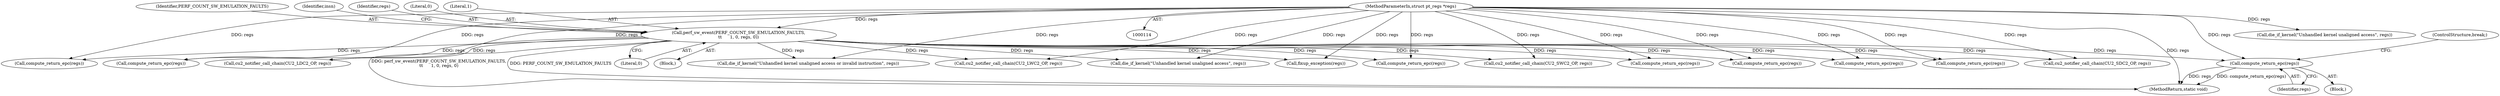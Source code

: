 digraph "0_linux_a8b0ca17b80e92faab46ee7179ba9e99ccb61233_12@pointer" {
"1000355" [label="(Call,compute_return_epc(regs))"];
"1000122" [label="(Call,perf_sw_event(PERF_COUNT_SW_EMULATION_FAULTS,\n\t\t      1, 0, regs, 0))"];
"1000115" [label="(MethodParameterIn,struct pt_regs *regs)"];
"1000391" [label="(Call,fixup_exception(regs))"];
"1000167" [label="(Call,compute_return_epc(regs))"];
"1000127" [label="(Literal,0)"];
"1000402" [label="(Call,die_if_kernel(\"Unhandled kernel unaligned access\", regs))"];
"1000123" [label="(Identifier,PERF_COUNT_SW_EMULATION_FAULTS)"];
"1000355" [label="(Call,compute_return_epc(regs))"];
"1000130" [label="(Identifier,insn)"];
"1000126" [label="(Identifier,regs)"];
"1000192" [label="(Call,compute_return_epc(regs))"];
"1000375" [label="(Call,cu2_notifier_call_chain(CU2_SWC2_OP, regs))"];
"1000356" [label="(Identifier,regs)"];
"1000416" [label="(MethodReturn,static void)"];
"1000305" [label="(Call,compute_return_epc(regs))"];
"1000125" [label="(Literal,0)"];
"1000410" [label="(Call,die_if_kernel(\"Unhandled kernel unaligned access or invalid instruction\", regs))"];
"1000242" [label="(Call,compute_return_epc(regs))"];
"1000139" [label="(Block,)"];
"1000357" [label="(ControlStructure,break;)"];
"1000124" [label="(Literal,1)"];
"1000370" [label="(Call,cu2_notifier_call_chain(CU2_LDC2_OP, regs))"];
"1000217" [label="(Call,compute_return_epc(regs))"];
"1000115" [label="(MethodParameterIn,struct pt_regs *regs)"];
"1000380" [label="(Call,cu2_notifier_call_chain(CU2_SDC2_OP, regs))"];
"1000394" [label="(Call,die_if_kernel(\"Unhandled kernel unaligned access\", regs))"];
"1000122" [label="(Call,perf_sw_event(PERF_COUNT_SW_EMULATION_FAULTS,\n\t\t      1, 0, regs, 0))"];
"1000268" [label="(Call,compute_return_epc(regs))"];
"1000330" [label="(Call,compute_return_epc(regs))"];
"1000118" [label="(Block,)"];
"1000365" [label="(Call,cu2_notifier_call_chain(CU2_LWC2_OP, regs))"];
"1000355" -> "1000139"  [label="AST: "];
"1000355" -> "1000356"  [label="CFG: "];
"1000356" -> "1000355"  [label="AST: "];
"1000357" -> "1000355"  [label="CFG: "];
"1000355" -> "1000416"  [label="DDG: regs"];
"1000355" -> "1000416"  [label="DDG: compute_return_epc(regs)"];
"1000122" -> "1000355"  [label="DDG: regs"];
"1000115" -> "1000355"  [label="DDG: regs"];
"1000122" -> "1000118"  [label="AST: "];
"1000122" -> "1000127"  [label="CFG: "];
"1000123" -> "1000122"  [label="AST: "];
"1000124" -> "1000122"  [label="AST: "];
"1000125" -> "1000122"  [label="AST: "];
"1000126" -> "1000122"  [label="AST: "];
"1000127" -> "1000122"  [label="AST: "];
"1000130" -> "1000122"  [label="CFG: "];
"1000122" -> "1000416"  [label="DDG: PERF_COUNT_SW_EMULATION_FAULTS"];
"1000122" -> "1000416"  [label="DDG: perf_sw_event(PERF_COUNT_SW_EMULATION_FAULTS,\n\t\t      1, 0, regs, 0)"];
"1000115" -> "1000122"  [label="DDG: regs"];
"1000122" -> "1000167"  [label="DDG: regs"];
"1000122" -> "1000192"  [label="DDG: regs"];
"1000122" -> "1000217"  [label="DDG: regs"];
"1000122" -> "1000242"  [label="DDG: regs"];
"1000122" -> "1000268"  [label="DDG: regs"];
"1000122" -> "1000305"  [label="DDG: regs"];
"1000122" -> "1000330"  [label="DDG: regs"];
"1000122" -> "1000365"  [label="DDG: regs"];
"1000122" -> "1000370"  [label="DDG: regs"];
"1000122" -> "1000375"  [label="DDG: regs"];
"1000122" -> "1000380"  [label="DDG: regs"];
"1000122" -> "1000391"  [label="DDG: regs"];
"1000122" -> "1000402"  [label="DDG: regs"];
"1000122" -> "1000410"  [label="DDG: regs"];
"1000115" -> "1000114"  [label="AST: "];
"1000115" -> "1000416"  [label="DDG: regs"];
"1000115" -> "1000167"  [label="DDG: regs"];
"1000115" -> "1000192"  [label="DDG: regs"];
"1000115" -> "1000217"  [label="DDG: regs"];
"1000115" -> "1000242"  [label="DDG: regs"];
"1000115" -> "1000268"  [label="DDG: regs"];
"1000115" -> "1000305"  [label="DDG: regs"];
"1000115" -> "1000330"  [label="DDG: regs"];
"1000115" -> "1000365"  [label="DDG: regs"];
"1000115" -> "1000370"  [label="DDG: regs"];
"1000115" -> "1000375"  [label="DDG: regs"];
"1000115" -> "1000380"  [label="DDG: regs"];
"1000115" -> "1000391"  [label="DDG: regs"];
"1000115" -> "1000394"  [label="DDG: regs"];
"1000115" -> "1000402"  [label="DDG: regs"];
"1000115" -> "1000410"  [label="DDG: regs"];
}
